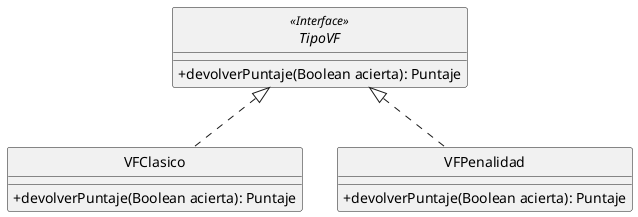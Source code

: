 @startuml Preguntas

skinparam monochrome true
hide circle
skinparam classAttributeIconSize 0

interface TipoVF <<Interface>> {
    + devolverPuntaje(Boolean acierta): Puntaje
}
class VFClasico {
    + devolverPuntaje(Boolean acierta): Puntaje
}
class VFPenalidad {
    + devolverPuntaje(Boolean acierta): Puntaje
}

TipoVF <|.. VFClasico
TipoVF <|.. VFPenalidad
@enduml